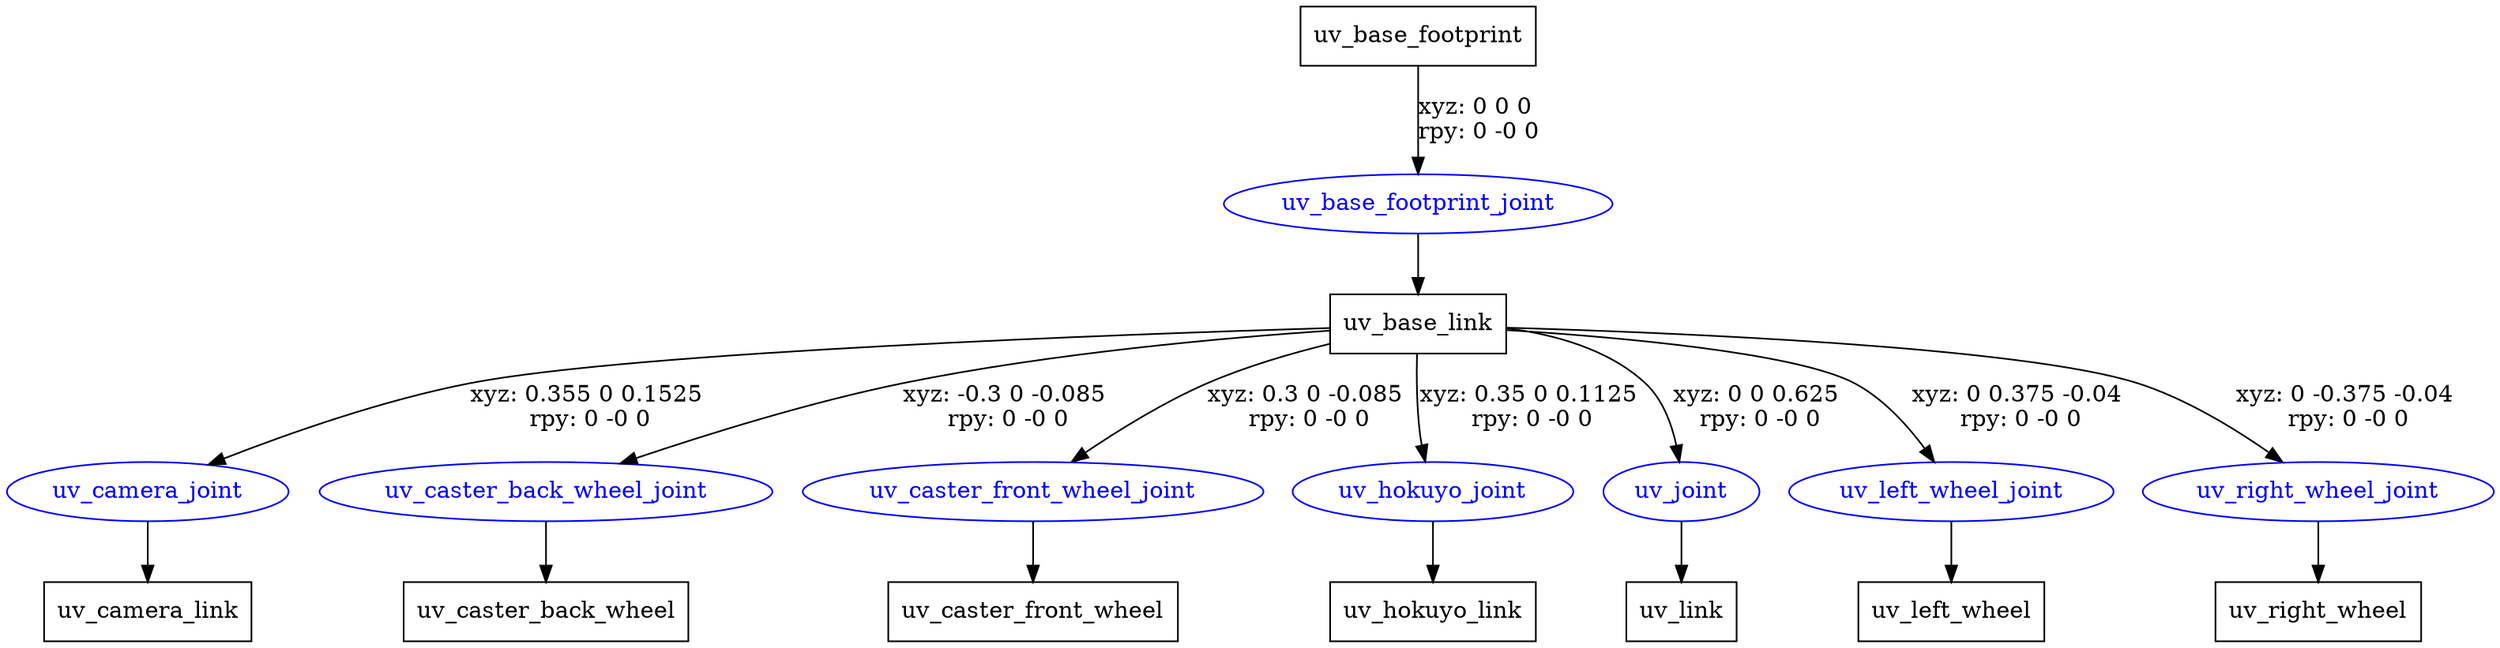 digraph G {
node [shape=box];
"uv_base_footprint" [label="uv_base_footprint"];
"uv_base_link" [label="uv_base_link"];
"uv_camera_link" [label="uv_camera_link"];
"uv_caster_back_wheel" [label="uv_caster_back_wheel"];
"uv_caster_front_wheel" [label="uv_caster_front_wheel"];
"uv_hokuyo_link" [label="uv_hokuyo_link"];
"uv_link" [label="uv_link"];
"uv_left_wheel" [label="uv_left_wheel"];
"uv_right_wheel" [label="uv_right_wheel"];
node [shape=ellipse, color=blue, fontcolor=blue];
"uv_base_footprint" -> "uv_base_footprint_joint" [label="xyz: 0 0 0 \nrpy: 0 -0 0"]
"uv_base_footprint_joint" -> "uv_base_link"
"uv_base_link" -> "uv_camera_joint" [label="xyz: 0.355 0 0.1525 \nrpy: 0 -0 0"]
"uv_camera_joint" -> "uv_camera_link"
"uv_base_link" -> "uv_caster_back_wheel_joint" [label="xyz: -0.3 0 -0.085 \nrpy: 0 -0 0"]
"uv_caster_back_wheel_joint" -> "uv_caster_back_wheel"
"uv_base_link" -> "uv_caster_front_wheel_joint" [label="xyz: 0.3 0 -0.085 \nrpy: 0 -0 0"]
"uv_caster_front_wheel_joint" -> "uv_caster_front_wheel"
"uv_base_link" -> "uv_hokuyo_joint" [label="xyz: 0.35 0 0.1125 \nrpy: 0 -0 0"]
"uv_hokuyo_joint" -> "uv_hokuyo_link"
"uv_base_link" -> "uv_joint" [label="xyz: 0 0 0.625 \nrpy: 0 -0 0"]
"uv_joint" -> "uv_link"
"uv_base_link" -> "uv_left_wheel_joint" [label="xyz: 0 0.375 -0.04 \nrpy: 0 -0 0"]
"uv_left_wheel_joint" -> "uv_left_wheel"
"uv_base_link" -> "uv_right_wheel_joint" [label="xyz: 0 -0.375 -0.04 \nrpy: 0 -0 0"]
"uv_right_wheel_joint" -> "uv_right_wheel"
}
